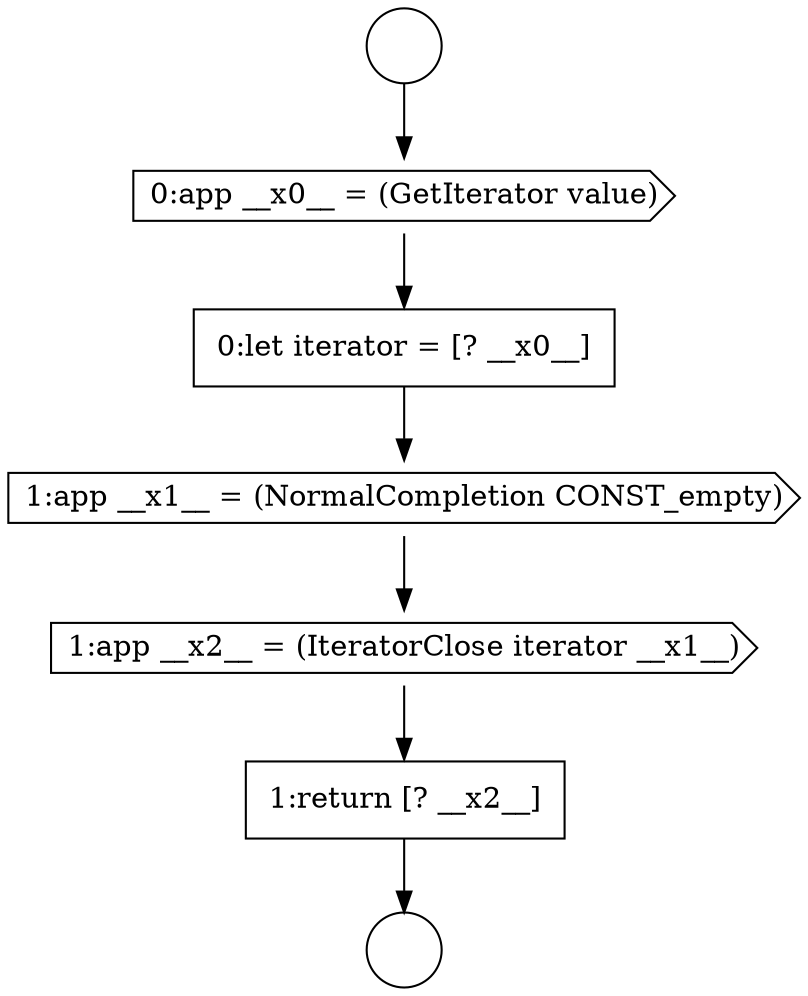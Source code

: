 digraph {
  node4852 [shape=circle label=" " color="black" fillcolor="white" style=filled]
  node4856 [shape=cds, label=<<font color="black">1:app __x2__ = (IteratorClose iterator __x1__)</font>> color="black" fillcolor="white" style=filled]
  node4857 [shape=none, margin=0, label=<<font color="black">
    <table border="0" cellborder="1" cellspacing="0" cellpadding="10">
      <tr><td align="left">1:return [? __x2__]</td></tr>
    </table>
  </font>> color="black" fillcolor="white" style=filled]
  node4853 [shape=cds, label=<<font color="black">0:app __x0__ = (GetIterator value)</font>> color="black" fillcolor="white" style=filled]
  node4854 [shape=none, margin=0, label=<<font color="black">
    <table border="0" cellborder="1" cellspacing="0" cellpadding="10">
      <tr><td align="left">0:let iterator = [? __x0__]</td></tr>
    </table>
  </font>> color="black" fillcolor="white" style=filled]
  node4851 [shape=circle label=" " color="black" fillcolor="white" style=filled]
  node4855 [shape=cds, label=<<font color="black">1:app __x1__ = (NormalCompletion CONST_empty)</font>> color="black" fillcolor="white" style=filled]
  node4853 -> node4854 [ color="black"]
  node4851 -> node4853 [ color="black"]
  node4856 -> node4857 [ color="black"]
  node4854 -> node4855 [ color="black"]
  node4857 -> node4852 [ color="black"]
  node4855 -> node4856 [ color="black"]
}
